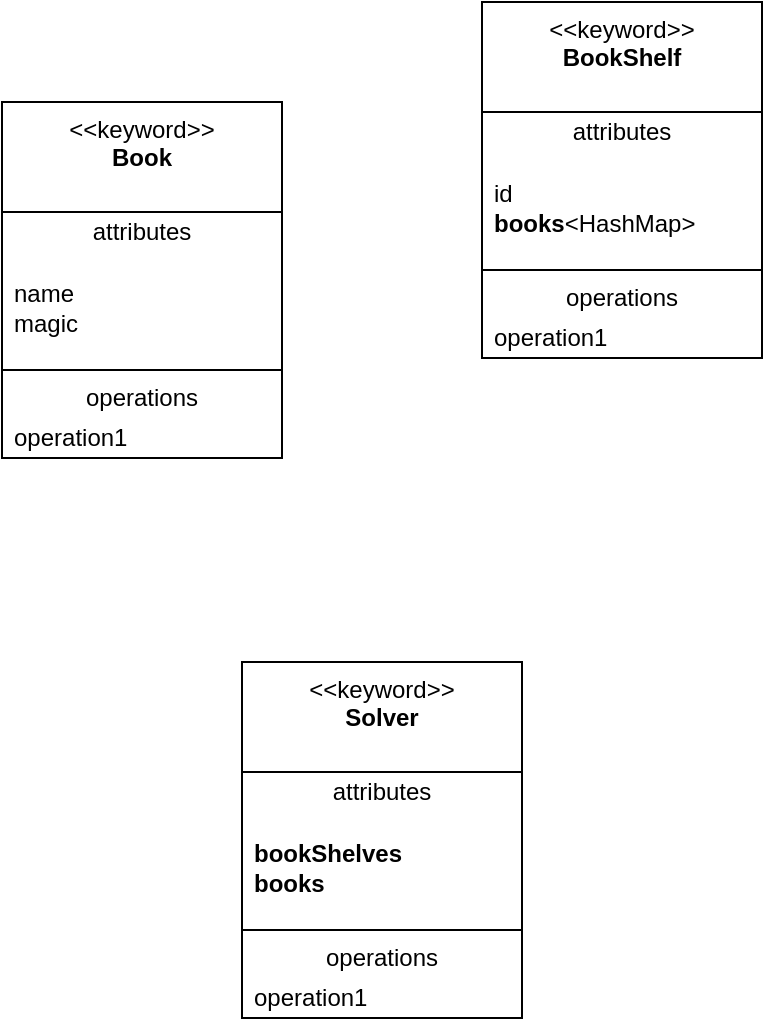 <mxfile version="24.7.16">
  <diagram name="第 1 页" id="8_7QcAMseAqTYFVbrnxY">
    <mxGraphModel dx="1026" dy="692" grid="1" gridSize="10" guides="1" tooltips="1" connect="1" arrows="1" fold="1" page="1" pageScale="1" pageWidth="827" pageHeight="1169" math="0" shadow="0">
      <root>
        <mxCell id="0" />
        <mxCell id="1" parent="0" />
        <mxCell id="vWwcMUGipULKQjd6JYW4-1" value="&amp;lt;&amp;lt;keyword&amp;gt;&amp;gt;&lt;br&gt;&lt;b&gt;Book&lt;/b&gt;&lt;div&gt;&lt;br/&gt;&lt;/div&gt;" style="swimlane;fontStyle=0;align=center;verticalAlign=top;childLayout=stackLayout;horizontal=1;startSize=55;horizontalStack=0;resizeParent=1;resizeParentMax=0;resizeLast=0;collapsible=0;marginBottom=0;html=1;whiteSpace=wrap;" vertex="1" parent="1">
          <mxGeometry x="80" y="60" width="140" height="178" as="geometry" />
        </mxCell>
        <mxCell id="vWwcMUGipULKQjd6JYW4-2" value="attributes" style="text;html=1;strokeColor=none;fillColor=none;align=center;verticalAlign=middle;spacingLeft=4;spacingRight=4;overflow=hidden;rotatable=0;points=[[0,0.5],[1,0.5]];portConstraint=eastwest;whiteSpace=wrap;" vertex="1" parent="vWwcMUGipULKQjd6JYW4-1">
          <mxGeometry y="55" width="140" height="20" as="geometry" />
        </mxCell>
        <mxCell id="vWwcMUGipULKQjd6JYW4-3" value="name&lt;div&gt;magic&lt;/div&gt;" style="text;html=1;strokeColor=none;fillColor=none;align=left;verticalAlign=middle;spacingLeft=4;spacingRight=4;overflow=hidden;rotatable=0;points=[[0,0.5],[1,0.5]];portConstraint=eastwest;whiteSpace=wrap;" vertex="1" parent="vWwcMUGipULKQjd6JYW4-1">
          <mxGeometry y="75" width="140" height="55" as="geometry" />
        </mxCell>
        <mxCell id="vWwcMUGipULKQjd6JYW4-6" value="" style="line;strokeWidth=1;fillColor=none;align=left;verticalAlign=middle;spacingTop=-1;spacingLeft=3;spacingRight=3;rotatable=0;labelPosition=right;points=[];portConstraint=eastwest;" vertex="1" parent="vWwcMUGipULKQjd6JYW4-1">
          <mxGeometry y="130" width="140" height="8" as="geometry" />
        </mxCell>
        <mxCell id="vWwcMUGipULKQjd6JYW4-7" value="operations" style="text;html=1;strokeColor=none;fillColor=none;align=center;verticalAlign=middle;spacingLeft=4;spacingRight=4;overflow=hidden;rotatable=0;points=[[0,0.5],[1,0.5]];portConstraint=eastwest;whiteSpace=wrap;" vertex="1" parent="vWwcMUGipULKQjd6JYW4-1">
          <mxGeometry y="138" width="140" height="20" as="geometry" />
        </mxCell>
        <mxCell id="vWwcMUGipULKQjd6JYW4-8" value="operation1" style="text;html=1;strokeColor=none;fillColor=none;align=left;verticalAlign=middle;spacingLeft=4;spacingRight=4;overflow=hidden;rotatable=0;points=[[0,0.5],[1,0.5]];portConstraint=eastwest;whiteSpace=wrap;" vertex="1" parent="vWwcMUGipULKQjd6JYW4-1">
          <mxGeometry y="158" width="140" height="20" as="geometry" />
        </mxCell>
        <mxCell id="vWwcMUGipULKQjd6JYW4-9" value="&amp;lt;&amp;lt;keyword&amp;gt;&amp;gt;&lt;br&gt;&lt;b&gt;BookShelf&lt;/b&gt;&lt;div&gt;&lt;br/&gt;&lt;/div&gt;" style="swimlane;fontStyle=0;align=center;verticalAlign=top;childLayout=stackLayout;horizontal=1;startSize=55;horizontalStack=0;resizeParent=1;resizeParentMax=0;resizeLast=0;collapsible=0;marginBottom=0;html=1;whiteSpace=wrap;" vertex="1" parent="1">
          <mxGeometry x="320" y="10" width="140" height="178" as="geometry" />
        </mxCell>
        <mxCell id="vWwcMUGipULKQjd6JYW4-10" value="attributes" style="text;html=1;strokeColor=none;fillColor=none;align=center;verticalAlign=middle;spacingLeft=4;spacingRight=4;overflow=hidden;rotatable=0;points=[[0,0.5],[1,0.5]];portConstraint=eastwest;whiteSpace=wrap;" vertex="1" parent="vWwcMUGipULKQjd6JYW4-9">
          <mxGeometry y="55" width="140" height="20" as="geometry" />
        </mxCell>
        <mxCell id="vWwcMUGipULKQjd6JYW4-11" value="id&lt;div&gt;&lt;b&gt;books&lt;/b&gt;&amp;lt;HashMap&amp;gt;&lt;/div&gt;" style="text;html=1;strokeColor=none;fillColor=none;align=left;verticalAlign=middle;spacingLeft=4;spacingRight=4;overflow=hidden;rotatable=0;points=[[0,0.5],[1,0.5]];portConstraint=eastwest;whiteSpace=wrap;" vertex="1" parent="vWwcMUGipULKQjd6JYW4-9">
          <mxGeometry y="75" width="140" height="55" as="geometry" />
        </mxCell>
        <mxCell id="vWwcMUGipULKQjd6JYW4-14" value="" style="line;strokeWidth=1;fillColor=none;align=left;verticalAlign=middle;spacingTop=-1;spacingLeft=3;spacingRight=3;rotatable=0;labelPosition=right;points=[];portConstraint=eastwest;" vertex="1" parent="vWwcMUGipULKQjd6JYW4-9">
          <mxGeometry y="130" width="140" height="8" as="geometry" />
        </mxCell>
        <mxCell id="vWwcMUGipULKQjd6JYW4-15" value="operations" style="text;html=1;strokeColor=none;fillColor=none;align=center;verticalAlign=middle;spacingLeft=4;spacingRight=4;overflow=hidden;rotatable=0;points=[[0,0.5],[1,0.5]];portConstraint=eastwest;whiteSpace=wrap;" vertex="1" parent="vWwcMUGipULKQjd6JYW4-9">
          <mxGeometry y="138" width="140" height="20" as="geometry" />
        </mxCell>
        <mxCell id="vWwcMUGipULKQjd6JYW4-16" value="operation1" style="text;html=1;strokeColor=none;fillColor=none;align=left;verticalAlign=middle;spacingLeft=4;spacingRight=4;overflow=hidden;rotatable=0;points=[[0,0.5],[1,0.5]];portConstraint=eastwest;whiteSpace=wrap;" vertex="1" parent="vWwcMUGipULKQjd6JYW4-9">
          <mxGeometry y="158" width="140" height="20" as="geometry" />
        </mxCell>
        <mxCell id="vWwcMUGipULKQjd6JYW4-19" value="&amp;lt;&amp;lt;keyword&amp;gt;&amp;gt;&lt;br&gt;&lt;b&gt;Solver&lt;/b&gt;&lt;br&gt;&lt;div&gt;&lt;br&gt;&lt;/div&gt;" style="swimlane;fontStyle=0;align=center;verticalAlign=top;childLayout=stackLayout;horizontal=1;startSize=55;horizontalStack=0;resizeParent=1;resizeParentMax=0;resizeLast=0;collapsible=0;marginBottom=0;html=1;whiteSpace=wrap;" vertex="1" parent="1">
          <mxGeometry x="200" y="340" width="140" height="178" as="geometry" />
        </mxCell>
        <mxCell id="vWwcMUGipULKQjd6JYW4-20" value="attributes" style="text;html=1;strokeColor=none;fillColor=none;align=center;verticalAlign=middle;spacingLeft=4;spacingRight=4;overflow=hidden;rotatable=0;points=[[0,0.5],[1,0.5]];portConstraint=eastwest;whiteSpace=wrap;" vertex="1" parent="vWwcMUGipULKQjd6JYW4-19">
          <mxGeometry y="55" width="140" height="20" as="geometry" />
        </mxCell>
        <mxCell id="vWwcMUGipULKQjd6JYW4-21" value="&lt;b&gt;bookShelves&lt;/b&gt;&lt;div&gt;&lt;b&gt;books&lt;/b&gt;&lt;/div&gt;" style="text;html=1;strokeColor=none;fillColor=none;align=left;verticalAlign=middle;spacingLeft=4;spacingRight=4;overflow=hidden;rotatable=0;points=[[0,0.5],[1,0.5]];portConstraint=eastwest;whiteSpace=wrap;" vertex="1" parent="vWwcMUGipULKQjd6JYW4-19">
          <mxGeometry y="75" width="140" height="55" as="geometry" />
        </mxCell>
        <mxCell id="vWwcMUGipULKQjd6JYW4-22" value="" style="line;strokeWidth=1;fillColor=none;align=left;verticalAlign=middle;spacingTop=-1;spacingLeft=3;spacingRight=3;rotatable=0;labelPosition=right;points=[];portConstraint=eastwest;" vertex="1" parent="vWwcMUGipULKQjd6JYW4-19">
          <mxGeometry y="130" width="140" height="8" as="geometry" />
        </mxCell>
        <mxCell id="vWwcMUGipULKQjd6JYW4-23" value="operations" style="text;html=1;strokeColor=none;fillColor=none;align=center;verticalAlign=middle;spacingLeft=4;spacingRight=4;overflow=hidden;rotatable=0;points=[[0,0.5],[1,0.5]];portConstraint=eastwest;whiteSpace=wrap;" vertex="1" parent="vWwcMUGipULKQjd6JYW4-19">
          <mxGeometry y="138" width="140" height="20" as="geometry" />
        </mxCell>
        <mxCell id="vWwcMUGipULKQjd6JYW4-24" value="operation1" style="text;html=1;strokeColor=none;fillColor=none;align=left;verticalAlign=middle;spacingLeft=4;spacingRight=4;overflow=hidden;rotatable=0;points=[[0,0.5],[1,0.5]];portConstraint=eastwest;whiteSpace=wrap;" vertex="1" parent="vWwcMUGipULKQjd6JYW4-19">
          <mxGeometry y="158" width="140" height="20" as="geometry" />
        </mxCell>
      </root>
    </mxGraphModel>
  </diagram>
</mxfile>
